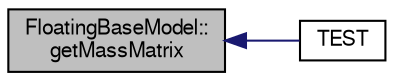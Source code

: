 digraph "FloatingBaseModel::getMassMatrix"
{
  edge [fontname="FreeSans",fontsize="10",labelfontname="FreeSans",labelfontsize="10"];
  node [fontname="FreeSans",fontsize="10",shape=record];
  rankdir="LR";
  Node1 [label="FloatingBaseModel::\lgetMassMatrix",height=0.2,width=0.4,color="black", fillcolor="grey75", style="filled", fontcolor="black"];
  Node1 -> Node2 [dir="back",color="midnightblue",fontsize="10",style="solid",fontname="FreeSans"];
  Node2 [label="TEST",height=0.2,width=0.4,color="black", fillcolor="white", style="filled",URL="$d6/d6e/test__mini__cheetah__model_8cpp.html#ae15c69cb4f98e6a32d74511320aac05c"];
}
